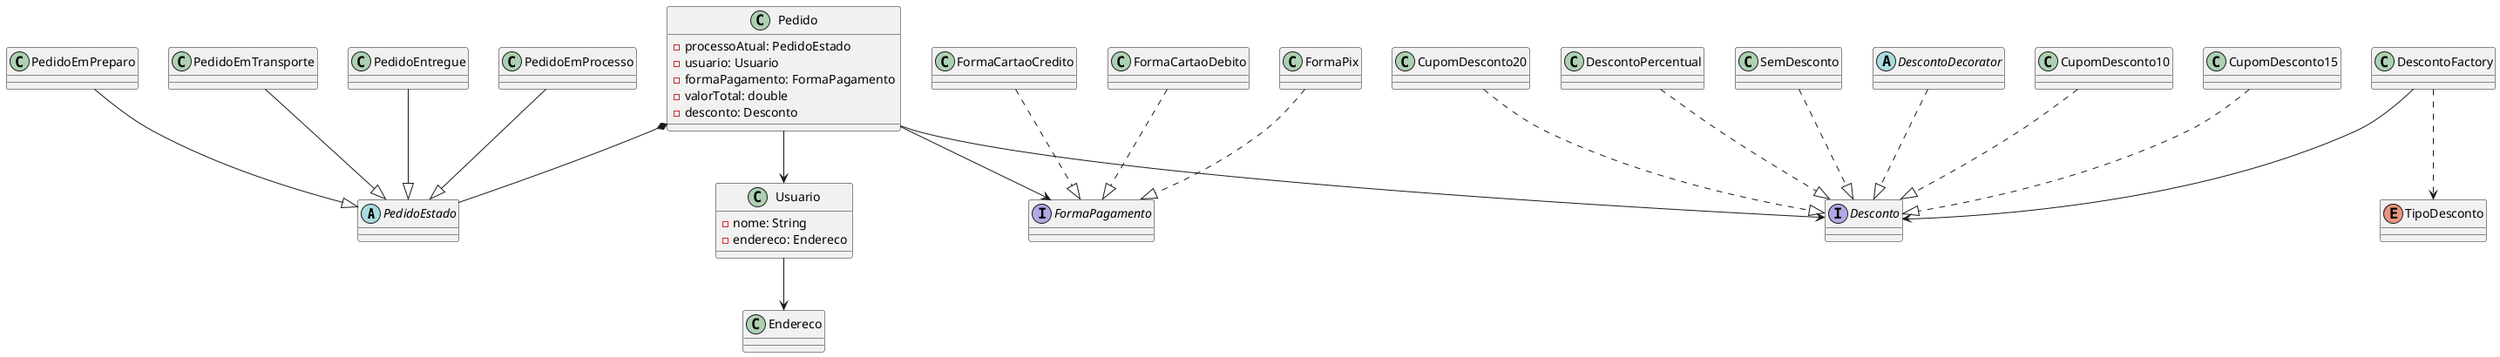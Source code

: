 @startuml
' Estados do Pedido (State + Singleton)
abstract class PedidoEstado
class PedidoEmProcesso
class PedidoEmPreparo
class PedidoEmTransporte
class PedidoEntregue
PedidoEmProcesso --|> PedidoEstado
PedidoEmPreparo --|> PedidoEstado
PedidoEmTransporte --|> PedidoEstado
PedidoEntregue --|> PedidoEstado

' Pedido
class Pedido {
    - processoAtual: PedidoEstado
    - usuario: Usuario
    - formaPagamento: FormaPagamento
    - valorTotal: double
    - desconto: Desconto
}
Pedido *-- PedidoEstado
Pedido --> Usuario
Pedido --> FormaPagamento
Pedido --> Desconto

' Usuario e Endereco (Builder e Prototype)
class Usuario {
    - nome: String
    - endereco: Endereco
}
Usuario --> Endereco

class Endereco

' Forma de Pagamento (Strategy)
interface FormaPagamento
class FormaCartaoCredito
class FormaCartaoDebito
class FormaPix
FormaCartaoCredito ..|> FormaPagamento
FormaCartaoDebito ..|> FormaPagamento
FormaPix ..|> FormaPagamento

' Desconto (Decorator + Factory)
interface Desconto
abstract class DescontoDecorator
class CupomDesconto10
class CupomDesconto15
class CupomDesconto20
class DescontoPercentual
class SemDesconto
DescontoDecorator ..|> Desconto
CupomDesconto10 ..|> Desconto
CupomDesconto15 ..|> Desconto
CupomDesconto20 ..|> Desconto
DescontoPercentual ..|> Desconto
SemDesconto ..|> Desconto

class DescontoFactory
DescontoFactory --> Desconto
DescontoFactory ..> TipoDesconto

' Enum para tipos de desconto
enum TipoDesconto

@enduml
